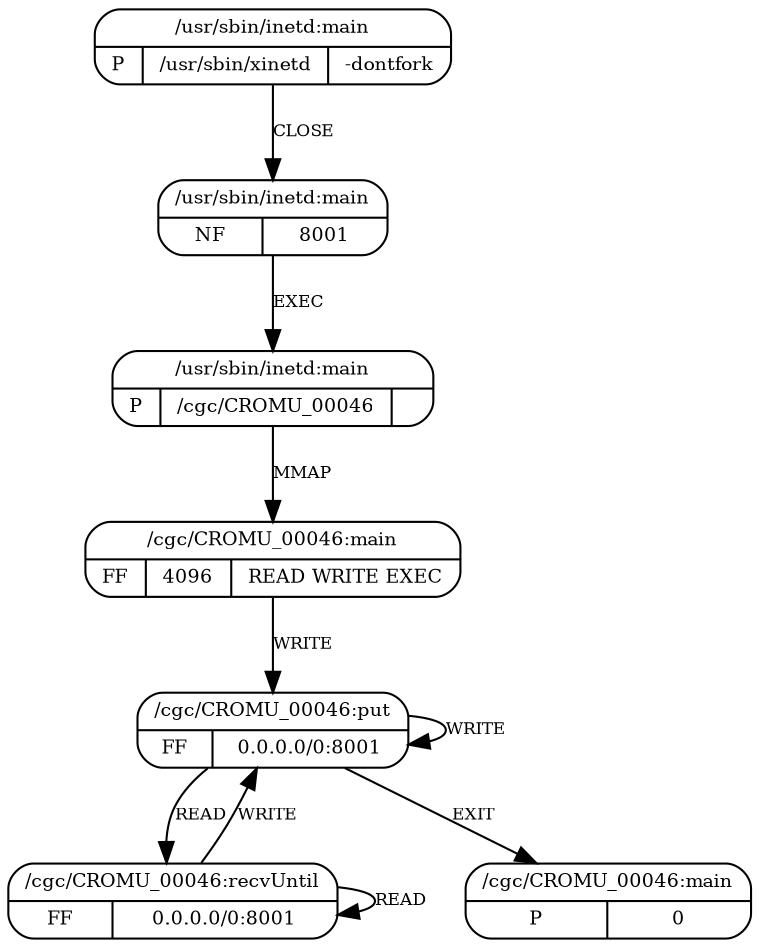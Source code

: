digraph G {
  4 [shape=Mrecord, label="{{/cgc/CROMU_00046:put}|{FF|0.0.0.0/0:8001}}",
     fontsize=9, ];
  6 [shape=Mrecord, label="{{/cgc/CROMU_00046:recvUntil}|{FF|0.0.0.0/0:8001}}",
     fontsize=9, ];
  3 [shape=Mrecord, label="{{/cgc/CROMU_00046:main}|{FF|4096|READ WRITE EXEC}}",
     fontsize=9, ];
  5 [shape=Mrecord, label="{{/cgc/CROMU_00046:main}|{P|0}}", fontsize=9, ];
  0 [shape=Mrecord,
     label="{{/usr/sbin/inetd:main}|{P|/usr/sbin/xinetd|-dontfork}}",
     fontsize=9, ];
  1 [shape=Mrecord, label="{{/usr/sbin/inetd:main}|{NF|8001}}", fontsize=9, ];
  2 [shape=Mrecord, label="{{/usr/sbin/inetd:main}|{P|/cgc/CROMU_00046|}}",
     fontsize=9, ];
  
  
  4 -> 4 [label="WRITE", fontsize=8, ];
  4 -> 6 [label="READ", fontsize=8, ];
  4 -> 5 [label="EXIT", fontsize=8, ];
  6 -> 4 [label="WRITE", fontsize=8, ];
  6 -> 6 [label="READ", fontsize=8, ];
  3 -> 4 [label="WRITE", fontsize=8, ];
  0 -> 1 [label="CLOSE", fontsize=8, ];
  1 -> 2 [label="EXEC", fontsize=8, ];
  2 -> 3 [label="MMAP", fontsize=8, ];
  
  }